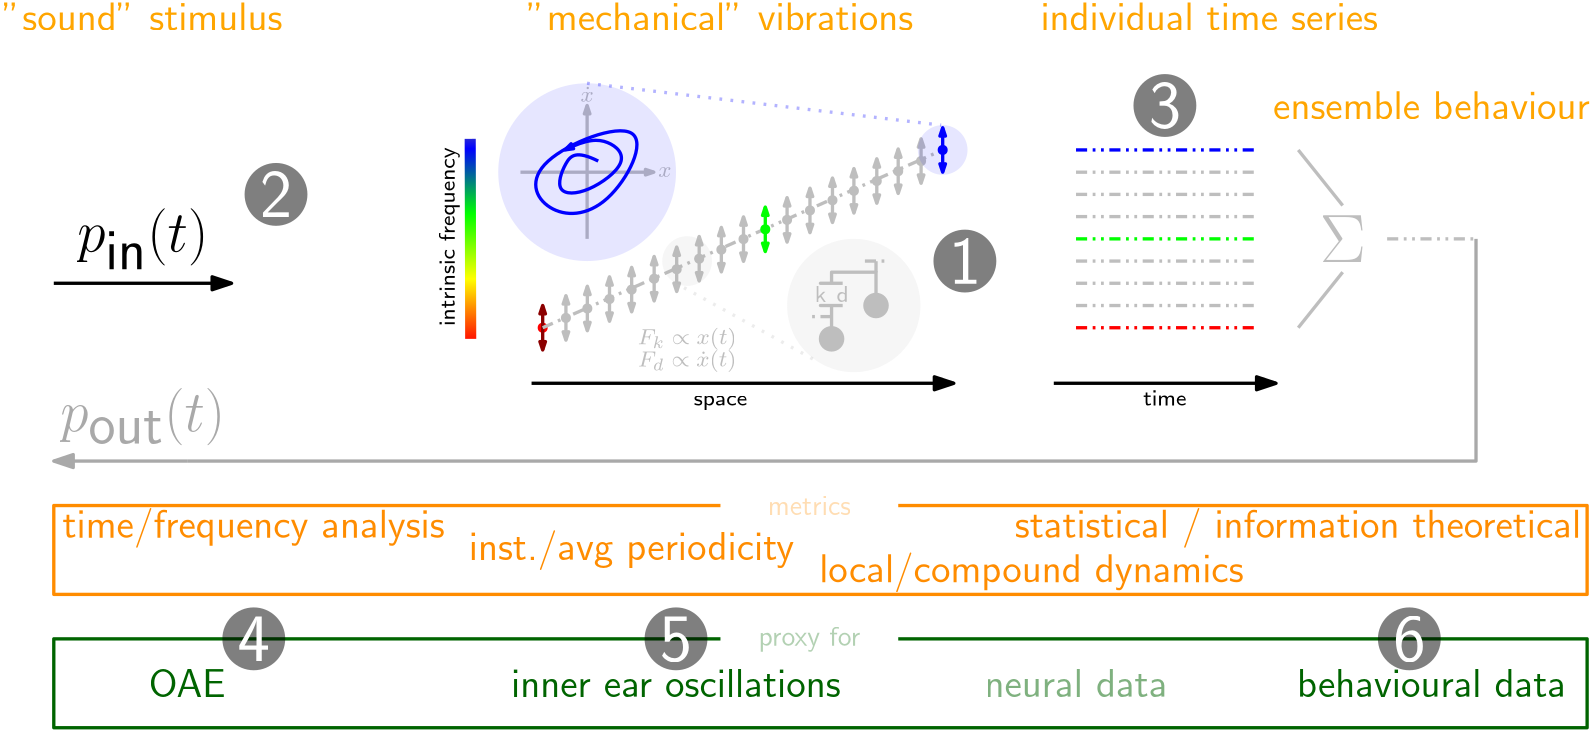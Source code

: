 <?xml version="1.0"?>
<!DOCTYPE ipe SYSTEM "ipe.dtd">
<ipe version="70218" creator="Ipe 7.2.26">
<info created="D:20250527130220" modified="D:20250531144357"/>
<preamble>\renewcommand\rmdefault{cmss}</preamble>
<ipestyle name="basic">
<symbol name="arrow/arc(spx)">
<path stroke="sym-stroke" fill="sym-stroke" pen="sym-pen">
0 0 m
-1 0.333 l
-1 -0.333 l
h
</path>
</symbol>
<symbol name="arrow/farc(spx)">
<path stroke="sym-stroke" fill="white" pen="sym-pen">
0 0 m
-1 0.333 l
-1 -0.333 l
h
</path>
</symbol>
<symbol name="arrow/ptarc(spx)">
<path stroke="sym-stroke" fill="sym-stroke" pen="sym-pen">
0 0 m
-1 0.333 l
-0.8 0 l
-1 -0.333 l
h
</path>
</symbol>
<symbol name="arrow/fptarc(spx)">
<path stroke="sym-stroke" fill="white" pen="sym-pen">
0 0 m
-1 0.333 l
-0.8 0 l
-1 -0.333 l
h
</path>
</symbol>
<symbol name="mark/circle(sx)" transformations="translations">
<path fill="sym-stroke">
0.6 0 0 0.6 0 0 e
0.4 0 0 0.4 0 0 e
</path>
</symbol>
<symbol name="mark/disk(sx)" transformations="translations">
<path fill="sym-stroke">
0.6 0 0 0.6 0 0 e
</path>
</symbol>
<symbol name="mark/fdisk(sfx)" transformations="translations">
<group>
<path fill="sym-fill">
0.5 0 0 0.5 0 0 e
</path>
<path fill="sym-stroke" fillrule="eofill">
0.6 0 0 0.6 0 0 e
0.4 0 0 0.4 0 0 e
</path>
</group>
</symbol>
<symbol name="mark/box(sx)" transformations="translations">
<path fill="sym-stroke" fillrule="eofill">
-0.6 -0.6 m
0.6 -0.6 l
0.6 0.6 l
-0.6 0.6 l
h
-0.4 -0.4 m
0.4 -0.4 l
0.4 0.4 l
-0.4 0.4 l
h
</path>
</symbol>
<symbol name="mark/square(sx)" transformations="translations">
<path fill="sym-stroke">
-0.6 -0.6 m
0.6 -0.6 l
0.6 0.6 l
-0.6 0.6 l
h
</path>
</symbol>
<symbol name="mark/fsquare(sfx)" transformations="translations">
<group>
<path fill="sym-fill">
-0.5 -0.5 m
0.5 -0.5 l
0.5 0.5 l
-0.5 0.5 l
h
</path>
<path fill="sym-stroke" fillrule="eofill">
-0.6 -0.6 m
0.6 -0.6 l
0.6 0.6 l
-0.6 0.6 l
h
-0.4 -0.4 m
0.4 -0.4 l
0.4 0.4 l
-0.4 0.4 l
h
</path>
</group>
</symbol>
<symbol name="mark/cross(sx)" transformations="translations">
<group>
<path fill="sym-stroke">
-0.43 -0.57 m
0.57 0.43 l
0.43 0.57 l
-0.57 -0.43 l
h
</path>
<path fill="sym-stroke">
-0.43 0.57 m
0.57 -0.43 l
0.43 -0.57 l
-0.57 0.43 l
h
</path>
</group>
</symbol>
<symbol name="arrow/fnormal(spx)">
<path stroke="sym-stroke" fill="white" pen="sym-pen">
0 0 m
-1 0.333 l
-1 -0.333 l
h
</path>
</symbol>
<symbol name="arrow/pointed(spx)">
<path stroke="sym-stroke" fill="sym-stroke" pen="sym-pen">
0 0 m
-1 0.333 l
-0.8 0 l
-1 -0.333 l
h
</path>
</symbol>
<symbol name="arrow/fpointed(spx)">
<path stroke="sym-stroke" fill="white" pen="sym-pen">
0 0 m
-1 0.333 l
-0.8 0 l
-1 -0.333 l
h
</path>
</symbol>
<symbol name="arrow/linear(spx)">
<path stroke="sym-stroke" pen="sym-pen">
-1 0.333 m
0 0 l
-1 -0.333 l
</path>
</symbol>
<symbol name="arrow/fdouble(spx)">
<path stroke="sym-stroke" fill="white" pen="sym-pen">
0 0 m
-1 0.333 l
-1 -0.333 l
h
-1 0 m
-2 0.333 l
-2 -0.333 l
h
</path>
</symbol>
<symbol name="arrow/double(spx)">
<path stroke="sym-stroke" fill="sym-stroke" pen="sym-pen">
0 0 m
-1 0.333 l
-1 -0.333 l
h
-1 0 m
-2 0.333 l
-2 -0.333 l
h
</path>
</symbol>
<symbol name="arrow/mid-normal(spx)">
<path stroke="sym-stroke" fill="sym-stroke" pen="sym-pen">
0.5 0 m
-0.5 0.333 l
-0.5 -0.333 l
h
</path>
</symbol>
<symbol name="arrow/mid-fnormal(spx)">
<path stroke="sym-stroke" fill="white" pen="sym-pen">
0.5 0 m
-0.5 0.333 l
-0.5 -0.333 l
h
</path>
</symbol>
<symbol name="arrow/mid-pointed(spx)">
<path stroke="sym-stroke" fill="sym-stroke" pen="sym-pen">
0.5 0 m
-0.5 0.333 l
-0.3 0 l
-0.5 -0.333 l
h
</path>
</symbol>
<symbol name="arrow/mid-fpointed(spx)">
<path stroke="sym-stroke" fill="white" pen="sym-pen">
0.5 0 m
-0.5 0.333 l
-0.3 0 l
-0.5 -0.333 l
h
</path>
</symbol>
<symbol name="arrow/mid-double(spx)">
<path stroke="sym-stroke" fill="sym-stroke" pen="sym-pen">
1 0 m
0 0.333 l
0 -0.333 l
h
0 0 m
-1 0.333 l
-1 -0.333 l
h
</path>
</symbol>
<symbol name="arrow/mid-fdouble(spx)">
<path stroke="sym-stroke" fill="white" pen="sym-pen">
1 0 m
0 0.333 l
0 -0.333 l
h
0 0 m
-1 0.333 l
-1 -0.333 l
h
</path>
</symbol>
<anglesize name="22.5 deg" value="22.5"/>
<anglesize name="30 deg" value="30"/>
<anglesize name="45 deg" value="45"/>
<anglesize name="60 deg" value="60"/>
<anglesize name="90 deg" value="90"/>
<arrowsize name="large" value="10"/>
<arrowsize name="small" value="5"/>
<arrowsize name="tiny" value="3"/>
<color name="blue" value="0 0 1"/>
<color name="brown" value="0.647 0.165 0.165"/>
<color name="darkblue" value="0 0 0.545"/>
<color name="darkcyan" value="0 0.545 0.545"/>
<color name="darkgray" value="0.663"/>
<color name="darkgreen" value="0 0.392 0"/>
<color name="darkmagenta" value="0.545 0 0.545"/>
<color name="darkorange" value="1 0.549 0"/>
<color name="darkred" value="0.545 0 0"/>
<color name="gold" value="1 0.843 0"/>
<color name="gray" value="0.745"/>
<color name="green" value="0 1 0"/>
<color name="lightblue" value="0.678 0.847 0.902"/>
<color name="lightcyan" value="0.878 1 1"/>
<color name="lightgray" value="0.827"/>
<color name="lightgreen" value="0.565 0.933 0.565"/>
<color name="lightyellow" value="1 1 0.878"/>
<color name="navy" value="0 0 0.502"/>
<color name="orange" value="1 0.647 0"/>
<color name="pink" value="1 0.753 0.796"/>
<color name="purple" value="0.627 0.125 0.941"/>
<color name="red" value="1 0 0"/>
<color name="seagreen" value="0.18 0.545 0.341"/>
<color name="turquoise" value="0.251 0.878 0.816"/>
<color name="violet" value="0.933 0.51 0.933"/>
<color name="yellow" value="1 1 0"/>
<dashstyle name="dash dot dotted" value="[4 2 1 2 1 2] 0"/>
<dashstyle name="dash dotted" value="[4 2 1 2] 0"/>
<dashstyle name="dashed" value="[4] 0"/>
<dashstyle name="dotted" value="[1 3] 0"/>
<gridsize name="10 pts (~3.5 mm)" value="10"/>
<gridsize name="14 pts (~5 mm)" value="14"/>
<gridsize name="16 pts (~6 mm)" value="16"/>
<gridsize name="20 pts (~7 mm)" value="20"/>
<gridsize name="28 pts (~10 mm)" value="28"/>
<gridsize name="32 pts (~12 mm)" value="32"/>
<gridsize name="4 pts" value="4"/>
<gridsize name="56 pts (~20 mm)" value="56"/>
<gridsize name="8 pts (~3 mm)" value="8"/>
<opacity name="10%" value="0.1"/>
<opacity name="30%" value="0.3"/>
<opacity name="50%" value="0.5"/>
<opacity name="75%" value="0.75"/>
<pen name="fat" value="1.2"/>
<pen name="heavier" value="0.8"/>
<pen name="ultrafat" value="2"/>
<symbolsize name="large" value="5"/>
<symbolsize name="small" value="2"/>
<symbolsize name="tiny" value="1.1"/>
<textsize name="Huge" value="\Huge"/>
<textsize name="LARGE" value="\LARGE"/>
<textsize name="Large" value="\Large"/>
<textsize name="footnote" value="\footnotesize"/>
<textsize name="huge" value="\huge"/>
<textsize name="large" value="\large"/>
<textsize name="script" value="\scriptsize"/>
<textsize name="small" value="\small"/>
<textsize name="tiny" value="\tiny"/>
<textstyle name="center" begin="\begin{center}" end="\end{center}"/>
<textstyle name="item" begin="\begin{itemize}\item{}" end="\end{itemize}"/>
<textstyle name="itemize" begin="\begin{itemize}" end="\end{itemize}"/>
<tiling name="falling" angle="-60" step="4" width="1"/>
<tiling name="rising" angle="30" step="4" width="1"/>
</ipestyle>
<ipestyle name="cushion-gradients">
<gradient name="gradient-blue" type="radial" coords="-3.2 19.2 0 8 8 16" extend="yes">
 <stop offset="0" color="0.541 0.824 1"/>
 <stop offset="0.4" color="0.38 0.576 0.812"/>
 <stop offset="1" color="0.263 0.4 0.565"/>
</gradient>
<gradient name="gradient-brown" type="radial" coords="-3.2 19.2 0 8 8 16" extend="yes">
 <stop offset="0" color="1 0.816 0.518"/>
 <stop offset="0.4" color="0.702 0.573 0.365"/>
 <stop offset="1" color="0.49 0.4 0.255"/>
</gradient>
<gradient name="gradient-green" type="radial" coords="-3.2 19.2 0 8 8 16" extend="yes">
 <stop offset="0" color="0.667 1 0.463"/>
 <stop offset="0.4" color="0.467 0.718 0.325"/>
 <stop offset="1" color="0.325 0.502 0.227"/>
</gradient>
<gradient name="gradient-orange" type="radial" coords="-3.2 19.2 0 8 8 16" extend="yes">
 <stop offset="0" color="1 0.706 0"/>
 <stop offset="0.4" color="1 0.494 0"/>
 <stop offset="1" color="0.698 0.345 0"/>
</gradient>
<gradient name="gradient-purple" type="radial" coords="-3.2 19.2 0 8 8 16" extend="yes">
 <stop offset="0" color="1 0.643 0.984"/>
 <stop offset="0.4" color="0.757 0.451 0.69"/>
 <stop offset="1" color="0.529 0.314 0.482"/>
</gradient>
<gradient name="gradient-red" type="radial" coords="-3.2 19.2 0 8 8 16" extend="yes">
 <stop offset="0" color="1 0.714 0.714"/>
 <stop offset="0.4" color="1 0.502 0.502"/>
 <stop offset="1" color="0.698 0.349 0.349"/>
</gradient>
<gradient name="gradient-yellow" type="radial" coords="-3.2 19.2 0 8 8 16" extend="yes">
 <stop offset="0" color="1 1 0"/>
 <stop offset="0.4" color="1 0.835 0"/>
 <stop offset="1" color="0.698 0.584 0"/>
</gradient>
<gradient name="linear" type="axial" coords="75 0 325 0" extend="yes">
 <stop offset="0" color="1 0 0"/>
 <stop offset="0.25" color="1 1 0"/>
 <stop offset="0.5" color="0 1 0"/>
 <stop offset="0.75" color="0 0 1"/>
 <stop offset="1" color="1 1 0"/>
</gradient>
</ipestyle>
<page>
<layer name="Background"/>
<layer name="Foreground"/>
<layer name="Zoom"/>
<view layers="Background Foreground Zoom" active="Zoom"/>
<path layer="Background" matrix="1 0 0 1 0 -4" stroke="black" pen="fat" arrow="normal/normal">
204 688 m
356 688 l
</path>
<use layer="Foreground" matrix="1 0 0 1 -48 -80" name="mark/disk(sx)" pos="256 784" size="normal" stroke="red"/>
<path stroke="darkred" pen="fat" arrow="normal/tiny" rarrow="normal/tiny">
208 696 m
208 712 l
</path>
<path stroke="gray" dash="dash dot dotted" pen="fat">
208 704 m
352 768 l
</path>
<use matrix="1 0 0 1 96 -16" name="mark/disk(sx)" pos="256 784" size="normal" stroke="blue"/>
<path matrix="1 0 0 1 144 64" stroke="blue" pen="fat" arrow="normal/tiny" rarrow="normal/tiny">
208 696 m
208 712 l
</path>
<use matrix="1 0 0 1 -39.6328 -76.4703" name="mark/disk(sx)" pos="256 784" size="normal" stroke="gray"/>
<path matrix="1 0 0 1 8.36725 3.52965" stroke="gray" pen="fat" arrow="normal/tiny" rarrow="normal/tiny">
208 696 m
208 712 l
</path>
<use matrix="1 0 0 1 -31.9189 -73.0713" name="mark/disk(sx)" pos="256 784" size="normal" stroke="gray"/>
<path matrix="1 0 0 1 16.0812 6.92868" stroke="gray" pen="fat" arrow="normal/tiny" rarrow="normal/tiny">
208 696 m
208 712 l
</path>
<use matrix="1 0 0 1 -23.944 -69.6721" name="mark/disk(sx)" pos="256 784" size="normal" stroke="gray"/>
<path matrix="1 0 0 1 24.0561 10.3278" stroke="gray" pen="fat" arrow="normal/tiny" rarrow="normal/tiny">
208 696 m
208 712 l
</path>
<use matrix="1 0 0 1 -15.9691 -66.273" name="mark/disk(sx)" pos="256 784" size="normal" stroke="gray"/>
<path matrix="1 0 0 1 32.031 13.7269" stroke="gray" pen="fat" arrow="normal/tiny" rarrow="normal/tiny">
208 696 m
208 712 l
</path>
<use matrix="1 0 0 1 -7.86347 -62.3509" name="mark/disk(sx)" pos="256 784" size="normal" stroke="gray"/>
<path matrix="1 0 0 1 40.1366 17.649" stroke="gray" pen="fat" arrow="normal/tiny" rarrow="normal/tiny">
208 696 m
208 712 l
</path>
<use matrix="1 0 0 1 0.242165 -58.9518" name="mark/disk(sx)" pos="256 784" size="normal" stroke="gray"/>
<path matrix="1 0 0 1 48.2422 21.0482" stroke="gray" pen="fat" arrow="normal/tiny" rarrow="normal/tiny">
208 696 m
208 712 l
</path>
<use matrix="1 0 0 1 8.34779 -55.1604" name="mark/disk(sx)" pos="256 784" size="normal" stroke="gray"/>
<path matrix="1 0 0 1 56.3478 24.8395" stroke="gray" pen="fat" arrow="normal/tiny" rarrow="normal/tiny">
208 696 m
208 712 l
</path>
<use matrix="1 0 0 1 16.3227 -51.892" name="mark/disk(sx)" pos="256 784" size="normal" stroke="gray"/>
<path matrix="1 0 0 1 64.3227 28.1079" stroke="gray" pen="fat" arrow="normal/tiny" rarrow="normal/tiny">
208 696 m
208 712 l
</path>
<use matrix="1 0 0 1 24.2976 -48.1007" name="mark/disk(sx)" pos="256 784" size="normal" stroke="gray"/>
<path matrix="1 0 0 1 72.2976 31.8992" stroke="gray" pen="fat" arrow="normal/tiny" rarrow="normal/tiny">
208 696 m
208 712 l
</path>
<use matrix="1 0 0 1 32.1417 -44.5708" name="mark/disk(sx)" pos="256 784" size="normal" stroke="green"/>
<path matrix="1 0 0 1 80.1418 35.4291" stroke="green" pen="fat" arrow="normal/tiny" rarrow="normal/tiny">
208 696 m
208 712 l
</path>
<use matrix="1 0 0 1 39.9859 -41.1717" name="mark/disk(sx)" pos="256 784" size="normal" stroke="gray"/>
<path matrix="1 0 0 1 87.9859 38.8283" stroke="gray" pen="fat" arrow="normal/tiny" rarrow="normal/tiny">
208 696 m
208 712 l
</path>
<use matrix="1 0 0 1 48.2223 -37.7726" name="mark/disk(sx)" pos="256 784" size="normal" stroke="gray"/>
<path matrix="1 0 0 1 96.2223 42.2274" stroke="gray" pen="fat" arrow="normal/tiny" rarrow="normal/tiny">
208 696 m
208 712 l
</path>
<use matrix="1 0 0 1 56.3279 -34.112" name="mark/disk(sx)" pos="256 784" size="normal" stroke="gray"/>
<path matrix="1 0 0 1 104.328 45.888" stroke="gray" pen="fat" arrow="normal/tiny" rarrow="normal/tiny">
208 696 m
208 712 l
</path>
<use matrix="1 0 0 1 64.0413 -30.7128" name="mark/disk(sx)" pos="256 784" size="normal" stroke="gray"/>
<path matrix="1 0 0 1 112.041 49.2871" stroke="gray" pen="fat" arrow="normal/tiny" rarrow="normal/tiny">
208 696 m
208 712 l
</path>
<use matrix="1 0 0 1 72.2777 -27.1829" name="mark/disk(sx)" pos="256 784" size="normal" stroke="gray"/>
<path matrix="1 0 0 1 120.278 52.817" stroke="gray" pen="fat" arrow="normal/tiny" rarrow="normal/tiny">
208 696 m
208 712 l
</path>
<use matrix="1 0 0 1 79.9911 -23.6531" name="mark/disk(sx)" pos="256 784" size="normal" stroke="gray"/>
<path matrix="1 0 0 1 127.991 56.3469" stroke="gray" pen="fat" arrow="normal/tiny" rarrow="normal/tiny">
208 696 m
208 712 l
</path>
<use matrix="1 0 0 1 88.2275 -19.9925" name="mark/disk(sx)" pos="256 784" size="normal" stroke="gray"/>
<path matrix="1 0 0 1 136.228 60.0075" stroke="gray" pen="fat" arrow="normal/tiny" rarrow="normal/tiny">
208 696 m
208 712 l
</path>
<path matrix="-0.00090539 0.375005 -1 -0.00033952 964.159 670.265" fill="white" gradient="linear">
80 784 m
80 780 l
272 780 l
272 784 l
h
</path>
<text matrix="1 0 0 1 0 -4" transformations="translations" pos="272 680" stroke="black" type="label" width="19.214" height="3.542" depth="1.55" halign="center" valign="baseline" size="footnote">space</text>
<text matrix="0 1 -1 0 904.384 540.613" pos="164 728" stroke="black" type="label" width="64.379" height="5.535" depth="1.55" valign="baseline" size="footnote">intrinsic frequency</text>
<path layer="Zoom" matrix="1 0 0 1 0 4" fill="darkgray" opacity="10%" stroke-opacity="opaque">
8.94427 0 0 8.94427 260 724 e
</path>
<path fill="darkgray" opacity="10%" stroke-opacity="opaque">
24 0 0 24 320 712 e
</path>
<path stroke="gray" dash="dotted" pen="fat" opacity="10%" stroke-opacity="30%">
255.371 720.347 m
307.711 691.385 l
</path>
<path matrix="1 0 0 1 0 -4" stroke="gray" fill="gray" pen="fat">
4 0 0 4 312 704 e
</path>
<path matrix="1 0 0 1 16 8" stroke="gray" fill="gray" pen="fat">
4 0 0 4 312 704 e
</path>
<path stroke="gray" pen="fat">
312 704 m
312 712 l
308 712 l
316 712 l
</path>
<path stroke="gray" pen="fat">
328 712 m
328 724 l
312 724 l
312 720 l
308 720 l
316 720 l
</path>
<path matrix="1 0 0 1 0 -0.0569797" stroke="gray" pen="fat">
328 724 m
328 728 l
</path>
<path stroke="gray" dash="dash dotted" pen="fat">
324 728 m
332 728 l
</path>
<path stroke="gray" dash="dash dotted" pen="fat">
312 708 m
304 708 l
</path>
<text matrix="1 0 0 1 4 0" transformations="translations" pos="304 716" stroke="gray" type="label" width="4.137" height="5.535" depth="0" halign="center" valign="center" size="footnote">k</text>
<text matrix="1 0 0 1 12 0" transformations="translations" pos="304 716" stroke="gray" type="label" width="4.373" height="5.535" depth="0" halign="center" valign="center" size="footnote">d</text>
<text matrix="1 0 0 1 -44 -16" transformations="translations" pos="304 716" stroke="gray" type="label" width="35.635" height="5.98" depth="1.99" halign="center" valign="center" size="footnote" style="math">F_k \propto x(t)</text>
<text matrix="1 0 0 1 -44 -24" transformations="translations" pos="304 716" stroke="gray" type="label" width="35.4" height="5.98" depth="1.99" halign="center" valign="center" size="footnote" style="math">F_d \propto \dot{x}(t)</text>
<path matrix="1 0 0 1 92 44" fill="blue" opacity="10%" stroke-opacity="opaque">
8.94427 0 0 8.94427 260 724 e
</path>
<path stroke="gray" pen="fat" arrow="normal/tiny">
224 736 m
224 784 l
</path>
<path stroke="gray" pen="fat" arrow="normal/tiny">
200 760 m
248 760 l
</path>
<text matrix="1 0 0 1 8 8" transformations="translations" pos="244 752" stroke="gray" type="label" width="4.767" height="3.432" depth="0" halign="center" valign="center" size="footnote" style="math">x</text>
<text matrix="1 0 0 1 -20 36" transformations="translations" pos="244 752" stroke="gray" type="label" width="4.767" height="5.345" depth="0" halign="center" valign="center" size="footnote" style="math">\dot{x}</text>
<path stroke="blue" pen="fat">
208 744
232 744
252 784
200 764 u
</path>
<path stroke="blue" pen="fat" arrow="normal/tiny">
228 764 m
220 768
216 764
212 752
224 752
240 764
232 772
224 772
216 768 c
</path>
<path fill="blue" opacity="10%" stroke-opacity="opaque">
32 0 0 32 224 760 e
</path>
<path stroke="blue" fill="1" dash="dotted" pen="fat" opacity="10%" stroke-opacity="30%">
223.953 792 m
351.451 776.927 l
</path>
<path stroke="red" dash="dash dot dotted" pen="fat">
400 704 m
464 704 l
</path>
<path stroke="blue" dash="dash dot dotted" pen="fat">
400 768 m
464 768 l
</path>
<path stroke="gray" dash="dash dot dotted" pen="fat">
400 760 m
464 760 l
</path>
<path matrix="1 0 0 1 0 -8" stroke="gray" dash="dash dot dotted" pen="fat">
400 760 m
464 760 l
</path>
<path matrix="1 0 0 1 0 -16" stroke="gray" dash="dash dot dotted" pen="fat">
400 760 m
464 760 l
</path>
<path matrix="1 0 0 1 0 -24" stroke="green" dash="dash dot dotted" pen="fat">
400 760 m
464 760 l
</path>
<path matrix="1 0 0 1 0 -32" stroke="gray" dash="dash dot dotted" pen="fat">
400 760 m
464 760 l
</path>
<path matrix="1 0 0 1 0 -40" stroke="gray" dash="dash dot dotted" pen="fat">
400 760 m
464 760 l
</path>
<path matrix="1 0 0 1 0 -48" stroke="gray" dash="dash dot dotted" pen="fat">
400 760 m
464 760 l
</path>
<path stroke="black" pen="fat" arrow="normal/normal">
392 684 m
472 684 l
</path>
<text matrix="1 0 0 1 160 -4" transformations="translations" pos="272 680" stroke="black" type="label" width="15.567" height="5.462" depth="0" halign="center" valign="baseline" size="footnote">time</text>
<text matrix="1 0 0 1 -8 8" transformations="translations" pos="504 728" stroke="gray" type="label" width="16.548" height="16.934" depth="0" halign="center" valign="center" size="Huge" style="math">\Sigma</text>
<path stroke="gray" pen="fat">
480 768 m
496 748 l
</path>
<path stroke="gray" pen="fat">
496 724 m
480 704 l
</path>
<path stroke="gray" dash="dash dot dotted" pen="fat">
512 736 m
544 736 l
</path>
<text matrix="1 0 0 1 32 0" transformations="translations" pos="32 736" stroke="black" type="label" width="47.191" height="15.472" depth="6.46" halign="center" valign="center" size="huge" style="math">p_{\mbox{in}}(t)</text>
<path matrix="1 0 0 1 0 -32" stroke="black" pen="fat" arrow="normal/normal">
32 752 m
96 752 l
</path>
<path matrix="1 0 0 1 -64 -48" stroke="darkgray" pen="fat" arrow="normal/normal">
144 704 m
96 704 l
</path>
<text matrix="1 0 0 1 32 -64" transformations="translations" pos="32 736" stroke="darkgray" type="label" width="59.322" height="15.477" depth="5.15" halign="center" valign="center" size="huge" style="math">p_{\mbox{out}}(t)</text>
<path stroke="darkgray" pen="fat">
544 736 m
544 656 l
80 656 l
</path>
<text transformations="translations" pos="64 816" stroke="orange" type="label" width="100.728" height="9.963" depth="0" halign="center" valign="center" size="Large">&quot;sound&quot; stimulus</text>
<text matrix="1 0 0 1 208 0" transformations="translations" pos="64 816" stroke="orange" type="label" width="139.073" height="9.963" depth="0" halign="center" valign="center" size="Large">&quot;mechanical&quot; vibrations</text>
<text matrix="1 0 0 1 384 0" transformations="translations" pos="64 816" stroke="orange" type="label" width="121.619" height="9.963" depth="0" halign="center" valign="center" size="Large">individual time series</text>
<text matrix="1 0 0 1 464 -32" transformations="translations" pos="64 816" stroke="orange" type="label" width="114.125" height="9.963" depth="0" halign="center" valign="center" size="Large">ensemble behaviour</text>
<text matrix="1 0 0 1 240 -224" transformations="translations" pos="64 816" stroke="darkgreen" type="label" width="36.64" height="6.926" depth="1.93" halign="center" valign="center" opacity="30%">proxy for</text>
<text matrix="1 0 0 1 16 -240" transformations="translations" pos="64 816" stroke="darkgreen" type="label" width="27.621" height="9.963" depth="0" halign="center" valign="center" size="Large">OAE</text>
<text matrix="1 0 0 1 192 -240" transformations="translations" pos="64 816" stroke="darkgreen" type="label" width="118.73" height="9.963" depth="0" halign="center" valign="center" size="Large">inner ear oscillations</text>
<text matrix="1 0 0 1 464 -240" transformations="translations" pos="64 816" stroke="darkgreen" type="label" width="96.944" height="9.963" depth="0" halign="center" valign="center" size="Large">behavioural data</text>
<text matrix="1 0 0 1 336 -240" transformations="translations" pos="64 816" stroke="darkgreen" type="label" width="65.869" height="9.963" depth="0" halign="center" valign="center" size="Large" opacity="50%">neural data</text>
<path matrix="1 0 0 1 0 -48" stroke="darkgreen" pen="fat" opacity="30%" stroke-opacity="opaque">
272 640 m
32 640 l
32 608 l
584 608 l
584 640 l
336 640 l
</path>
<text matrix="1 0 0 1 240 -176" transformations="translations" pos="64 816" stroke="darkorange" type="label" width="29.971" height="6.768" depth="0" halign="center" valign="center" opacity="30%">metrics</text>
<text matrix="1 0 0 1 40 -184" transformations="translations" pos="64 816" stroke="darkorange" type="label" width="137.733" height="10.756" depth="3.59" halign="center" valign="center" size="Large">time/frequency analysis</text>
<text matrix="1 0 0 1 416 -184" transformations="translations" pos="64 816" stroke="darkorange" type="label" width="204.134" height="10.756" depth="3.59" halign="center" valign="center" size="Large">statistical / information theoretical</text>
<text matrix="1 0 0 1 176 -192" transformations="translations" pos="64 816" stroke="darkorange" type="label" width="117.247" height="10.756" depth="3.59" halign="center" valign="center" size="Large">inst./avg periodicity</text>
<path stroke="darkorange" pen="fat" opacity="30%" stroke-opacity="opaque">
272 640 m
32 640 l
32 608 l
584 608 l
584 640 l
336 640 l
</path>
<text matrix="1 0 0 1 320 -200" transformations="translations" pos="64 816" stroke="darkorange" type="label" width="152.913" height="10.756" depth="3.59" halign="center" valign="center" size="Large">local/compound dynamics</text>
<path matrix="1 0 0 1 232 -56" fill="black" opacity="50%" stroke-opacity="opaque">
11.3137 0 0 11.3137 128 784 e
</path>
<text matrix="1 0 0 1 232 -56" transformations="translations" pos="128 784" stroke="white" type="label" width="11.655" height="16.257" depth="0" halign="center" valign="center" size="Huge">1</text>
<path matrix="1 0 0 1 -16 -32" fill="black" opacity="50%" stroke-opacity="opaque">
11.3137 0 0 11.3137 128 784 e
</path>
<text matrix="1 0 0 1 -16 -32" transformations="translations" pos="128 784" stroke="white" type="label" width="11.655" height="16.257" depth="0" halign="center" valign="center" size="Huge">2</text>
<path matrix="1 0 0 1 304 0" fill="black" opacity="50%" stroke-opacity="opaque">
11.3137 0 0 11.3137 128 784 e
</path>
<text matrix="1 0 0 1 304 0" transformations="translations" pos="128 784" stroke="white" type="label" width="11.655" height="16.257" depth="0" halign="center" valign="center" size="Huge">3</text>
<path matrix="1 0 0 1 -24 -192" fill="black" opacity="50%" stroke-opacity="opaque">
11.3137 0 0 11.3137 128 784 e
</path>
<text matrix="1 0 0 1 -24 -192" transformations="translations" pos="128 784" stroke="white" type="label" width="11.655" height="16.257" depth="0" halign="center" valign="center" size="Huge">4</text>
<path matrix="1 0 0 1 128 -192" fill="black" opacity="50%" stroke-opacity="opaque">
11.3137 0 0 11.3137 128 784 e
</path>
<text matrix="1 0 0 1 128 -192" transformations="translations" pos="128 784" stroke="white" type="label" width="11.655" height="16.257" depth="0" halign="center" valign="center" size="Huge">5</text>
<path matrix="1 0 0 1 392 -192" fill="black" opacity="50%" stroke-opacity="opaque">
11.3137 0 0 11.3137 128 784 e
</path>
<text matrix="1 0 0 1 392 -192" transformations="translations" pos="128 784" stroke="white" type="label" width="11.655" height="16.257" depth="0" halign="center" valign="center" size="Huge">6</text>
</page>
</ipe>
